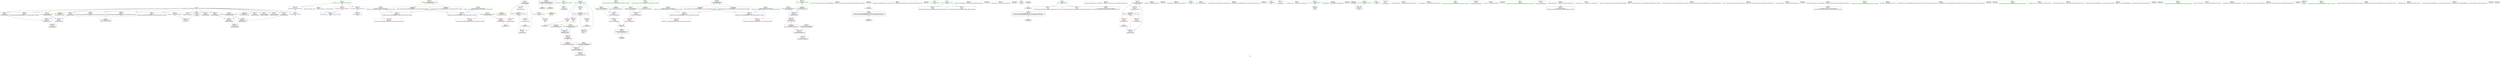 digraph "SVFG" {
	label="SVFG";

	Node0x555683251900 [shape=record,color=grey,label="{NodeID: 0\nNullPtr}"];
	Node0x555683251900 -> Node0x55568325d920[style=solid];
	Node0x555683251900 -> Node0x55568325da20[style=solid];
	Node0x555683251900 -> Node0x55568325daf0[style=solid];
	Node0x555683251900 -> Node0x55568325dbc0[style=solid];
	Node0x555683251900 -> Node0x55568325dc90[style=solid];
	Node0x555683251900 -> Node0x55568325dd60[style=solid];
	Node0x555683251900 -> Node0x55568325de30[style=solid];
	Node0x555683251900 -> Node0x55568325df00[style=solid];
	Node0x555683251900 -> Node0x55568325dfd0[style=solid];
	Node0x555683251900 -> Node0x55568325e0a0[style=solid];
	Node0x555683251900 -> Node0x55568325e170[style=solid];
	Node0x555683251900 -> Node0x55568325e240[style=solid];
	Node0x555683251900 -> Node0x55568325e310[style=solid];
	Node0x555683251900 -> Node0x55568325e3e0[style=solid];
	Node0x555683251900 -> Node0x555683261a00[style=solid];
	Node0x5556832825c0 [shape=record,color=black,label="{NodeID: 346\n297 = PHI(175, )\n1st arg _ZStgtIcSt11char_traitsIcESaIcEEbRKNSt7__cxx1112basic_stringIT_T0_T1_EESA_ }"];
	Node0x5556832825c0 -> Node0x555683262b40[style=solid];
	Node0x555683269a90 [shape=record,color=grey,label="{NodeID: 263\n199 = cmp(197, 198, )\n}"];
	Node0x55568325b180 [shape=record,color=black,label="{NodeID: 97\n161\<--163\n_ZNSt14numeric_limitsIlE3maxEv_ret\<--\n_ZNSt14numeric_limitsIlE3maxEv\n|{<s0>9|<s1>13}}"];
	Node0x55568325b180:s0 -> Node0x55568327e400[style=solid,color=blue];
	Node0x55568325b180:s1 -> Node0x555683280b80[style=solid,color=blue];
	Node0x555683259150 [shape=record,color=green,label="{NodeID: 14\n4\<--6\n_ZStL8__ioinit\<--_ZStL8__ioinit_field_insensitive\nGlob }"];
	Node0x555683259150 -> Node0x55568325b3f0[style=solid];
	Node0x55568325bd70 [shape=record,color=red,label="{NodeID: 111\n140\<--119\n\<--caseid\nmain\n}"];
	Node0x55568325bd70 -> Node0x555683269910[style=solid];
	Node0x555683259f50 [shape=record,color=green,label="{NodeID: 28\n89\<--90\n__a.addr\<--__a.addr_field_insensitive\n_ZStorSt13_Ios_OpenmodeS_\n}"];
	Node0x555683259f50 -> Node0x55568325bb00[style=solid];
	Node0x555683259f50 -> Node0x555683261b00[style=solid];
	Node0x5556832614c0 [shape=record,color=red,label="{NodeID: 125\n304\<--298\n\<--__lhs.addr\n_ZStgtIcSt11char_traitsIcESaIcEEbRKNSt7__cxx1112basic_stringIT_T0_T1_EESA_\n}"];
	Node0x55568325abd0 [shape=record,color=green,label="{NodeID: 42\n167\<--168\nthis.addr\<--this.addr_field_insensitive\n_ZN8Solution5solveEi\n}"];
	Node0x55568325abd0 -> Node0x55568325bfe0[style=solid];
	Node0x55568325abd0 -> Node0x5556832620b0[style=solid];
	Node0x5556832620b0 [shape=record,color=blue,label="{NodeID: 139\n167\<--165\nthis.addr\<--this\n_ZN8Solution5solveEi\n}"];
	Node0x5556832620b0 -> Node0x55568325bfe0[style=dashed];
	Node0x55568325c840 [shape=record,color=green,label="{NodeID: 56\n227\<--228\n_ZNSt7__cxx1112basic_stringIcSt11char_traitsIcESaIcEEaSERKS4_\<--_ZNSt7__cxx1112basic_stringIcSt11char_traitsIcESaIcEEaSERKS4__field_insensitive\n}"];
	Node0x555683280680 [shape=record,color=black,label="{NodeID: 319\n284 = PHI()\n}"];
	Node0x555683280680 -> Node0x555683269c10[style=solid];
	Node0x555683262c10 [shape=record,color=blue,label="{NodeID: 153\n321\<--319\nthis.addr\<--this\n_ZN8Solution11printHeaderEi\n}"];
	Node0x555683262c10 -> Node0x555683261660[style=dashed];
	Node0x55568325d520 [shape=record,color=green,label="{NodeID: 70\n330\<--331\n_ZStlsISt11char_traitsIcEERSt13basic_ostreamIcT_ES5_PKc\<--_ZStlsISt11char_traitsIcEERSt13basic_ostreamIcT_ES5_PKc_field_insensitive\n}"];
	Node0x555683281570 [shape=record,color=black,label="{NodeID: 333\n335 = PHI()\n}"];
	Node0x55568325e170 [shape=record,color=black,label="{NodeID: 84\n289\<--3\n\<--dummyVal\n_ZStltIcSt11char_traitsIcESaIcEEbRKNSt7__cxx1112basic_stringIT_T0_T1_EESA_\n}"];
	Node0x555683257e60 [shape=record,color=green,label="{NodeID: 1\n7\<--1\n__dso_handle\<--dummyObj\nGlob }"];
	Node0x555683269c10 [shape=record,color=grey,label="{NodeID: 264\n287 = cmp(284, 124, )\n}"];
	Node0x555683269c10 -> Node0x55568325b250[style=solid];
	Node0x55568325b250 [shape=record,color=black,label="{NodeID: 98\n273\<--287\n_ZStltIcSt11char_traitsIcESaIcEEbRKNSt7__cxx1112basic_stringIT_T0_T1_EESA__ret\<--cmp\n_ZStltIcSt11char_traitsIcESaIcEEbRKNSt7__cxx1112basic_stringIT_T0_T1_EESA_\n|{<s0>18}}"];
	Node0x55568325b250:s0 -> Node0x555683280e50[style=solid,color=blue];
	Node0x555683259250 [shape=record,color=green,label="{NodeID: 15\n8\<--11\ninputs\<--inputs_field_insensitive\nGlob }"];
	Node0x555683259250 -> Node0x55568325e4b0[style=solid];
	Node0x555683259250 -> Node0x55568325e5b0[style=solid];
	Node0x555683274150 [shape=record,color=yellow,style=double,label="{NodeID: 278\n12V_1 = ENCHI(MR_12V_0)\npts\{118 \}\nFun[main]}"];
	Node0x555683274150 -> Node0x55568325bca0[style=dashed];
	Node0x55568325be40 [shape=record,color=red,label="{NodeID: 112\n144\<--119\n\<--caseid\nmain\n|{<s0>11}}"];
	Node0x55568325be40:s0 -> Node0x555683281ea0[style=solid,color=red];
	Node0x55568325a020 [shape=record,color=green,label="{NodeID: 29\n91\<--92\n__b.addr\<--__b.addr_field_insensitive\n_ZStorSt13_Ios_OpenmodeS_\n}"];
	Node0x55568325a020 -> Node0x55568325bbd0[style=solid];
	Node0x55568325a020 -> Node0x555683261bd0[style=solid];
	Node0x555683261590 [shape=record,color=red,label="{NodeID: 126\n305\<--300\n\<--__rhs.addr\n_ZStgtIcSt11char_traitsIcESaIcEEbRKNSt7__cxx1112basic_stringIT_T0_T1_EESA_\n}"];
	Node0x55568325aca0 [shape=record,color=green,label="{NodeID: 43\n169\<--170\ncaseid.addr\<--caseid.addr_field_insensitive\n_ZN8Solution5solveEi\n}"];
	Node0x55568325aca0 -> Node0x555683260ca0[style=solid];
	Node0x55568325aca0 -> Node0x555683262180[style=solid];
	Node0x555683262180 [shape=record,color=blue,label="{NodeID: 140\n169\<--166\ncaseid.addr\<--caseid\n_ZN8Solution5solveEi\n}"];
	Node0x555683262180 -> Node0x555683260ca0[style=dashed];
	Node0x55568325c940 [shape=record,color=green,label="{NodeID: 57\n238\<--239\n_ZN8Solution11printHeaderEi\<--_ZN8Solution11printHeaderEi_field_insensitive\n}"];
	Node0x5556832807b0 [shape=record,color=black,label="{NodeID: 320\n127 = PHI()\n}"];
	Node0x555683262ce0 [shape=record,color=blue,label="{NodeID: 154\n323\<--320\ncaseid.addr\<--caseid\n_ZN8Solution11printHeaderEi\n}"];
	Node0x555683262ce0 -> Node0x555683261730[style=dashed];
	Node0x55568325d620 [shape=record,color=green,label="{NodeID: 71\n351\<--352\n__cxa_begin_catch\<--__cxa_begin_catch_field_insensitive\n}"];
	Node0x555683281640 [shape=record,color=black,label="{NodeID: 334\n350 = PHI()\n}"];
	Node0x55568325e240 [shape=record,color=black,label="{NodeID: 85\n290\<--3\n\<--dummyVal\n_ZStltIcSt11char_traitsIcESaIcEEbRKNSt7__cxx1112basic_stringIT_T0_T1_EESA_\n|{<s0>29}}"];
	Node0x55568325e240:s0 -> Node0x555683281b50[style=solid,color=red];
	Node0x555683258160 [shape=record,color=green,label="{NodeID: 2\n12\<--1\n.str\<--dummyObj\nGlob }"];
	Node0x55568325b320 [shape=record,color=black,label="{NodeID: 99\n295\<--307\n_ZStgtIcSt11char_traitsIcESaIcEEbRKNSt7__cxx1112basic_stringIT_T0_T1_EESA__ret\<--cmp\n_ZStgtIcSt11char_traitsIcESaIcEEbRKNSt7__cxx1112basic_stringIT_T0_T1_EESA_\n|{<s0>20}}"];
	Node0x55568325b320:s0 -> Node0x555683280f60[style=solid,color=blue];
	Node0x555683259350 [shape=record,color=green,label="{NodeID: 16\n14\<--17\nlogs\<--logs_field_insensitive\nGlob }"];
	Node0x555683259350 -> Node0x55568325e6b0[style=solid];
	Node0x555683259350 -> Node0x55568325e7b0[style=solid];
	Node0x55568325bf10 [shape=record,color=red,label="{NodeID: 113\n149\<--119\n\<--caseid\nmain\n}"];
	Node0x55568325bf10 -> Node0x555683269310[style=solid];
	Node0x55568325a0f0 [shape=record,color=green,label="{NodeID: 30\n84\<--103\n_ZNSt14basic_ofstreamIcSt11char_traitsIcEED1Ev\<--_ZNSt14basic_ofstreamIcSt11char_traitsIcEED1Ev_field_insensitive\n}"];
	Node0x55568325a0f0 -> Node0x55568325eab0[style=solid];
	Node0x555683261660 [shape=record,color=red,label="{NodeID: 127\n327\<--321\nthis1\<--this.addr\n_ZN8Solution11printHeaderEi\n}"];
	Node0x55568325ad70 [shape=record,color=green,label="{NodeID: 44\n171\<--172\nnumNames\<--numNames_field_insensitive\n_ZN8Solution5solveEi\n}"];
	Node0x55568325ad70 -> Node0x555683260d70[style=solid];
	Node0x555683262250 [shape=record,color=blue,label="{NodeID: 141\n173\<--124\ncount\<--\n_ZN8Solution5solveEi\n}"];
	Node0x555683262250 -> Node0x5556832729e0[style=dashed];
	Node0x55568325ca40 [shape=record,color=green,label="{NodeID: 58\n242\<--243\n_ZNSolsEi\<--_ZNSolsEi_field_insensitive\n}"];
	Node0x555683280880 [shape=record,color=black,label="{NodeID: 321\n133 = PHI()\n}"];
	Node0x55568325d720 [shape=record,color=green,label="{NodeID: 72\n354\<--355\n_ZSt9terminatev\<--_ZSt9terminatev_field_insensitive\n}"];
	Node0x555683281710 [shape=record,color=black,label="{NodeID: 335\n87 = PHI(74, )\n0th arg _ZStorSt13_Ios_OpenmodeS_ }"];
	Node0x555683281710 -> Node0x555683261b00[style=solid];
	Node0x55568325e310 [shape=record,color=black,label="{NodeID: 86\n309\<--3\n\<--dummyVal\n_ZStgtIcSt11char_traitsIcESaIcEEbRKNSt7__cxx1112basic_stringIT_T0_T1_EESA_\n}"];
	Node0x5556832581f0 [shape=record,color=green,label="{NodeID: 3\n18\<--1\n.str.3\<--dummyObj\nGlob }"];
	Node0x55568325b3f0 [shape=record,color=purple,label="{NodeID: 100\n35\<--4\n\<--_ZStL8__ioinit\n__cxx_global_var_init\n}"];
	Node0x555683259450 [shape=record,color=green,label="{NodeID: 17\n24\<--28\nllvm.global_ctors\<--llvm.global_ctors_field_insensitive\nGlob }"];
	Node0x555683259450 -> Node0x55568325b800[style=solid];
	Node0x555683259450 -> Node0x55568325b900[style=solid];
	Node0x555683259450 -> Node0x55568325ba00[style=solid];
	Node0x55568325bfe0 [shape=record,color=red,label="{NodeID: 114\n187\<--167\nthis1\<--this.addr\n_ZN8Solution5solveEi\n|{<s0>23}}"];
	Node0x55568325bfe0:s0 -> Node0x555683282200[style=solid,color=red];
	Node0x55568325a1f0 [shape=record,color=green,label="{NodeID: 31\n106\<--107\nmain\<--main_field_insensitive\n}"];
	Node0x555683261730 [shape=record,color=red,label="{NodeID: 128\n332\<--323\n\<--caseid.addr\n_ZN8Solution11printHeaderEi\n}"];
	Node0x55568325ae40 [shape=record,color=green,label="{NodeID: 45\n173\<--174\ncount\<--count_field_insensitive\n_ZN8Solution5solveEi\n}"];
	Node0x55568325ae40 -> Node0x555683260e40[style=solid];
	Node0x55568325ae40 -> Node0x555683260f10[style=solid];
	Node0x55568325ae40 -> Node0x555683262250[style=solid];
	Node0x55568325ae40 -> Node0x5556832623f0[style=solid];
	Node0x555683262320 [shape=record,color=blue,label="{NodeID: 142\n177\<--124\ni\<--\n_ZN8Solution5solveEi\n}"];
	Node0x555683262320 -> Node0x555683272ee0[style=dashed];
	Node0x55568325cb40 [shape=record,color=green,label="{NodeID: 59\n245\<--246\n_ZSt4endlIcSt11char_traitsIcEERSt13basic_ostreamIT_T0_ES6_\<--_ZSt4endlIcSt11char_traitsIcEERSt13basic_ostreamIT_T0_ES6__field_insensitive\n}"];
	Node0x555683280950 [shape=record,color=black,label="{NodeID: 322\n329 = PHI()\n}"];
	Node0x55568325d820 [shape=record,color=green,label="{NodeID: 73\n26\<--363\n_GLOBAL__sub_I_Jiyuan_2_0.cpp\<--_GLOBAL__sub_I_Jiyuan_2_0.cpp_field_insensitive\n}"];
	Node0x55568325d820 -> Node0x555683261900[style=solid];
	Node0x555683281940 [shape=record,color=black,label="{NodeID: 336\n88 = PHI(75, )\n1st arg _ZStorSt13_Ios_OpenmodeS_ }"];
	Node0x555683281940 -> Node0x555683261bd0[style=solid];
	Node0x55568325e3e0 [shape=record,color=black,label="{NodeID: 87\n310\<--3\n\<--dummyVal\n_ZStgtIcSt11char_traitsIcESaIcEEbRKNSt7__cxx1112basic_stringIT_T0_T1_EESA_\n|{<s0>31}}"];
	Node0x55568325e3e0:s0 -> Node0x555683281b50[style=solid,color=red];
	Node0x555683258280 [shape=record,color=green,label="{NodeID: 4\n20\<--1\n.str.4\<--dummyObj\nGlob }"];
	Node0x55568325b4c0 [shape=record,color=purple,label="{NodeID: 101\n54\<--12\n\<--.str\n__cxx_global_var_init.1\n}"];
	Node0x555683259550 [shape=record,color=green,label="{NodeID: 18\n29\<--30\n__cxx_global_var_init\<--__cxx_global_var_init_field_insensitive\n}"];
	Node0x555683260ca0 [shape=record,color=red,label="{NodeID: 115\n236\<--169\n\<--caseid.addr\n_ZN8Solution5solveEi\n|{<s0>23}}"];
	Node0x555683260ca0:s0 -> Node0x555683282340[style=solid,color=red];
	Node0x55568325a2f0 [shape=record,color=green,label="{NodeID: 32\n111\<--112\nretval\<--retval_field_insensitive\nmain\n}"];
	Node0x55568325a2f0 -> Node0x555683261ca0[style=solid];
	Node0x555683261800 [shape=record,color=blue,label="{NodeID: 129\n369\<--25\nllvm.global_ctors_0\<--\nGlob }"];
	Node0x55568325af10 [shape=record,color=green,label="{NodeID: 46\n175\<--176\nlargestName\<--largestName_field_insensitive\n_ZN8Solution5solveEi\n|{<s0>18|<s1>20}}"];
	Node0x55568325af10:s0 -> Node0x5556832820c0[style=solid,color=red];
	Node0x55568325af10:s1 -> Node0x5556832825c0[style=solid,color=red];
	Node0x5556832623f0 [shape=record,color=blue,label="{NodeID: 143\n173\<--210\ncount\<--inc\n_ZN8Solution5solveEi\n}"];
	Node0x5556832623f0 -> Node0x5556832729e0[style=dashed];
	Node0x55568325cc40 [shape=record,color=green,label="{NodeID: 60\n247\<--248\n_ZNSolsEPFRSoS_E\<--_ZNSolsEPFRSoS_E_field_insensitive\n}"];
	Node0x555683280ab0 [shape=record,color=black,label="{NodeID: 323\n188 = PHI()\n}"];
	Node0x55568325d920 [shape=record,color=black,label="{NodeID: 74\n2\<--3\ndummyVal\<--dummyVal\n}"];
	Node0x555683281a80 [shape=record,color=black,label="{NodeID: 337\n109 = PHI()\n0th arg main }"];
	Node0x555683281a80 -> Node0x555683261d70[style=solid];
	Node0x55568325e4b0 [shape=record,color=black,label="{NodeID: 88\n9\<--8\n\<--inputs\nCan only get source location for instruction, argument, global var or function.}"];
	Node0x555683258310 [shape=record,color=green,label="{NodeID: 5\n22\<--1\n.str.5\<--dummyObj\nGlob }"];
	Node0x55568325b590 [shape=record,color=purple,label="{NodeID: 102\n78\<--18\n\<--.str.3\n__cxx_global_var_init.2\n}"];
	Node0x555683259650 [shape=record,color=green,label="{NodeID: 19\n33\<--34\n_ZNSt8ios_base4InitC1Ev\<--_ZNSt8ios_base4InitC1Ev_field_insensitive\n}"];
	Node0x555683274500 [shape=record,color=yellow,style=double,label="{NodeID: 282\n20V_1 = ENCHI(MR_20V_0)\npts\{172 \}\nFun[_ZN8Solution5solveEi]}"];
	Node0x555683274500 -> Node0x555683260d70[style=dashed];
	Node0x555683260d70 [shape=record,color=red,label="{NodeID: 116\n198\<--171\n\<--numNames\n_ZN8Solution5solveEi\n}"];
	Node0x555683260d70 -> Node0x555683269a90[style=solid];
	Node0x55568325a3c0 [shape=record,color=green,label="{NodeID: 33\n113\<--114\nargc.addr\<--argc.addr_field_insensitive\nmain\n}"];
	Node0x55568325a3c0 -> Node0x555683261d70[style=solid];
	Node0x555683261900 [shape=record,color=blue,label="{NodeID: 130\n370\<--26\nllvm.global_ctors_1\<--_GLOBAL__sub_I_Jiyuan_2_0.cpp\nGlob }"];
	Node0x55568325afe0 [shape=record,color=green,label="{NodeID: 47\n177\<--178\ni\<--i_field_insensitive\n_ZN8Solution5solveEi\n}"];
	Node0x55568325afe0 -> Node0x555683260fe0[style=solid];
	Node0x55568325afe0 -> Node0x5556832610b0[style=solid];
	Node0x55568325afe0 -> Node0x555683262320[style=solid];
	Node0x55568325afe0 -> Node0x555683262660[style=solid];
	Node0x5556832624c0 [shape=record,color=blue,label="{NodeID: 144\n181\<--214\nexn.slot\<--\n_ZN8Solution5solveEi\n}"];
	Node0x5556832624c0 -> Node0x555683261180[style=dashed];
	Node0x55568325cd40 [shape=record,color=green,label="{NodeID: 61\n269\<--270\n__gxx_personality_v0\<--__gxx_personality_v0_field_insensitive\n}"];
	Node0x555683280b80 [shape=record,color=black,label="{NodeID: 324\n189 = PHI(161, )\n}"];
	Node0x55568325da20 [shape=record,color=black,label="{NodeID: 75\n110\<--3\nargv\<--dummyVal\nmain\n1st arg main }"];
	Node0x55568325da20 -> Node0x555683261e40[style=solid];
	Node0x555683281b50 [shape=record,color=black,label="{NodeID: 338\n349 = PHI(290, 310, )\n0th arg __clang_call_terminate }"];
	Node0x55568325e5b0 [shape=record,color=black,label="{NodeID: 89\n10\<--8\n\<--inputs\nCan only get source location for instruction, argument, global var or function.}"];
	Node0x555683258b50 [shape=record,color=green,label="{NodeID: 6\n25\<--1\n\<--dummyObj\nCan only get source location for instruction, argument, global var or function.}"];
	Node0x555683271fe0 [shape=record,color=black,label="{NodeID: 269\nMR_14V_3 = PHI(MR_14V_4, MR_14V_2, )\npts\{120 \}\n}"];
	Node0x555683271fe0 -> Node0x55568325bd70[style=dashed];
	Node0x555683271fe0 -> Node0x55568325be40[style=dashed];
	Node0x555683271fe0 -> Node0x55568325bf10[style=dashed];
	Node0x555683271fe0 -> Node0x555683261fe0[style=dashed];
	Node0x55568325b660 [shape=record,color=purple,label="{NodeID: 103\n328\<--20\n\<--.str.4\n_ZN8Solution11printHeaderEi\n}"];
	Node0x555683259750 [shape=record,color=green,label="{NodeID: 20\n39\<--40\n__cxa_atexit\<--__cxa_atexit_field_insensitive\n}"];
	Node0x555683260e40 [shape=record,color=red,label="{NodeID: 117\n209\<--173\n\<--count\n_ZN8Solution5solveEi\n}"];
	Node0x555683260e40 -> Node0x555683269490[style=solid];
	Node0x55568325a490 [shape=record,color=green,label="{NodeID: 34\n115\<--116\nargv.addr\<--argv.addr_field_insensitive\nmain\n}"];
	Node0x55568325a490 -> Node0x555683261e40[style=solid];
	Node0x555683261a00 [shape=record,color=blue, style = dotted,label="{NodeID: 131\n371\<--3\nllvm.global_ctors_2\<--dummyVal\nGlob }"];
	Node0x55568325c0d0 [shape=record,color=green,label="{NodeID: 48\n179\<--180\nname\<--name_field_insensitive\n_ZN8Solution5solveEi\n|{<s0>18|<s1>20}}"];
	Node0x55568325c0d0:s0 -> Node0x555683281fb0[style=solid,color=red];
	Node0x55568325c0d0:s1 -> Node0x555683282480[style=solid,color=red];
	Node0x555683262590 [shape=record,color=blue,label="{NodeID: 145\n183\<--216\nehselector.slot\<--\n_ZN8Solution5solveEi\n}"];
	Node0x555683262590 -> Node0x555683261250[style=dashed];
	Node0x55568325ce40 [shape=record,color=green,label="{NodeID: 62\n276\<--277\n__lhs.addr\<--__lhs.addr_field_insensitive\n_ZStltIcSt11char_traitsIcESaIcEEbRKNSt7__cxx1112basic_stringIT_T0_T1_EESA_\n}"];
	Node0x55568325ce40 -> Node0x555683261320[style=solid];
	Node0x55568325ce40 -> Node0x5556832628d0[style=solid];
	Node0x555683280d80 [shape=record,color=black,label="{NodeID: 325\n190 = PHI()\n}"];
	Node0x55568325daf0 [shape=record,color=black,label="{NodeID: 76\n213\<--3\n\<--dummyVal\n_ZN8Solution5solveEi\n}"];
	Node0x555683281d90 [shape=record,color=black,label="{NodeID: 339\n165 = PHI(121, )\n0th arg _ZN8Solution5solveEi }"];
	Node0x555683281d90 -> Node0x5556832620b0[style=solid];
	Node0x55568325e6b0 [shape=record,color=black,label="{NodeID: 90\n15\<--14\n\<--logs\nCan only get source location for instruction, argument, global var or function.}"];
	Node0x555683258be0 [shape=record,color=green,label="{NodeID: 7\n56\<--1\n\<--dummyObj\nCan only get source location for instruction, argument, global var or function.}"];
	Node0x55568325b730 [shape=record,color=purple,label="{NodeID: 104\n334\<--22\n\<--.str.5\n_ZN8Solution11printHeaderEi\n}"];
	Node0x555683259850 [shape=record,color=green,label="{NodeID: 21\n38\<--44\n_ZNSt8ios_base4InitD1Ev\<--_ZNSt8ios_base4InitD1Ev_field_insensitive\n}"];
	Node0x555683259850 -> Node0x55568325e8b0[style=solid];
	Node0x555683260f10 [shape=record,color=red,label="{NodeID: 118\n240\<--173\n\<--count\n_ZN8Solution5solveEi\n}"];
	Node0x55568325a560 [shape=record,color=green,label="{NodeID: 35\n117\<--118\ntotalQ\<--totalQ_field_insensitive\nmain\n}"];
	Node0x55568325a560 -> Node0x55568325bca0[style=solid];
	Node0x555683261b00 [shape=record,color=blue,label="{NodeID: 132\n89\<--87\n__a.addr\<--__a\n_ZStorSt13_Ios_OpenmodeS_\n}"];
	Node0x555683261b00 -> Node0x55568325bb00[style=dashed];
	Node0x55568325c1a0 [shape=record,color=green,label="{NodeID: 49\n181\<--182\nexn.slot\<--exn.slot_field_insensitive\n_ZN8Solution5solveEi\n}"];
	Node0x55568325c1a0 -> Node0x555683261180[style=solid];
	Node0x55568325c1a0 -> Node0x5556832624c0[style=solid];
	Node0x55568325c1a0 -> Node0x555683262730[style=solid];
	Node0x555683262660 [shape=record,color=blue,label="{NodeID: 146\n177\<--233\ni\<--inc11\n_ZN8Solution5solveEi\n}"];
	Node0x555683262660 -> Node0x555683272ee0[style=dashed];
	Node0x55568325cf10 [shape=record,color=green,label="{NodeID: 63\n278\<--279\n__rhs.addr\<--__rhs.addr_field_insensitive\n_ZStltIcSt11char_traitsIcESaIcEEbRKNSt7__cxx1112basic_stringIT_T0_T1_EESA_\n}"];
	Node0x55568325cf10 -> Node0x5556832613f0[style=solid];
	Node0x55568325cf10 -> Node0x5556832629a0[style=solid];
	Node0x555683280e50 [shape=record,color=black,label="{NodeID: 326\n205 = PHI(273, )\n}"];
	Node0x55568325dbc0 [shape=record,color=black,label="{NodeID: 77\n214\<--3\n\<--dummyVal\n_ZN8Solution5solveEi\n}"];
	Node0x55568325dbc0 -> Node0x5556832624c0[style=solid];
	Node0x555683281ea0 [shape=record,color=black,label="{NodeID: 340\n166 = PHI(144, )\n1st arg _ZN8Solution5solveEi }"];
	Node0x555683281ea0 -> Node0x555683262180[style=solid];
	Node0x555683269190 [shape=record,color=grey,label="{NodeID: 257\n233 = Binary(232, 138, )\n}"];
	Node0x555683269190 -> Node0x555683262660[style=solid];
	Node0x55568325e7b0 [shape=record,color=black,label="{NodeID: 91\n16\<--14\n\<--logs\nCan only get source location for instruction, argument, global var or function.}"];
	Node0x555683258c70 [shape=record,color=green,label="{NodeID: 8\n74\<--1\n\<--dummyObj\nCan only get source location for instruction, argument, global var or function.|{<s0>5}}"];
	Node0x555683258c70:s0 -> Node0x555683281710[style=solid,color=red];
	Node0x5556832729e0 [shape=record,color=black,label="{NodeID: 271\nMR_22V_3 = PHI(MR_22V_5, MR_22V_2, )\npts\{174 \}\n}"];
	Node0x5556832729e0 -> Node0x555683260e40[style=dashed];
	Node0x5556832729e0 -> Node0x555683260f10[style=dashed];
	Node0x5556832729e0 -> Node0x5556832623f0[style=dashed];
	Node0x5556832729e0 -> Node0x5556832729e0[style=dashed];
	Node0x55568325b800 [shape=record,color=purple,label="{NodeID: 105\n369\<--24\nllvm.global_ctors_0\<--llvm.global_ctors\nGlob }"];
	Node0x55568325b800 -> Node0x555683261800[style=solid];
	Node0x555683259950 [shape=record,color=green,label="{NodeID: 22\n51\<--52\n__cxx_global_var_init.1\<--__cxx_global_var_init.1_field_insensitive\n}"];
	Node0x5556832747a0 [shape=record,color=yellow,style=double,label="{NodeID: 285\n26V_1 = ENCHI(MR_26V_0)\npts\{182 \}\nFun[_ZN8Solution5solveEi]}"];
	Node0x5556832747a0 -> Node0x5556832624c0[style=dashed];
	Node0x5556832747a0 -> Node0x555683262730[style=dashed];
	Node0x555683260fe0 [shape=record,color=red,label="{NodeID: 119\n197\<--177\n\<--i\n_ZN8Solution5solveEi\n}"];
	Node0x555683260fe0 -> Node0x555683269a90[style=solid];
	Node0x55568325a630 [shape=record,color=green,label="{NodeID: 36\n119\<--120\ncaseid\<--caseid_field_insensitive\nmain\n}"];
	Node0x55568325a630 -> Node0x55568325bd70[style=solid];
	Node0x55568325a630 -> Node0x55568325be40[style=solid];
	Node0x55568325a630 -> Node0x55568325bf10[style=solid];
	Node0x55568325a630 -> Node0x555683261f10[style=solid];
	Node0x55568325a630 -> Node0x555683261fe0[style=solid];
	Node0x555683261bd0 [shape=record,color=blue,label="{NodeID: 133\n91\<--88\n__b.addr\<--__b\n_ZStorSt13_Ios_OpenmodeS_\n}"];
	Node0x555683261bd0 -> Node0x55568325bbd0[style=dashed];
	Node0x55568325c270 [shape=record,color=green,label="{NodeID: 50\n183\<--184\nehselector.slot\<--ehselector.slot_field_insensitive\n_ZN8Solution5solveEi\n}"];
	Node0x55568325c270 -> Node0x555683261250[style=solid];
	Node0x55568325c270 -> Node0x555683262590[style=solid];
	Node0x55568325c270 -> Node0x555683262800[style=solid];
	Node0x55568327e400 [shape=record,color=black,label="{NodeID: 313\n130 = PHI(161, )\n}"];
	Node0x555683262730 [shape=record,color=blue,label="{NodeID: 147\n181\<--252\nexn.slot\<--\n_ZN8Solution5solveEi\n}"];
	Node0x555683262730 -> Node0x555683261180[style=dashed];
	Node0x55568325cfe0 [shape=record,color=green,label="{NodeID: 64\n285\<--286\n_ZNKSt7__cxx1112basic_stringIcSt11char_traitsIcESaIcEE7compareERKS4_\<--_ZNKSt7__cxx1112basic_stringIcSt11char_traitsIcESaIcEE7compareERKS4__field_insensitive\n}"];
	Node0x555683280f60 [shape=record,color=black,label="{NodeID: 327\n222 = PHI(295, )\n}"];
	Node0x55568325dc90 [shape=record,color=black,label="{NodeID: 78\n216\<--3\n\<--dummyVal\n_ZN8Solution5solveEi\n}"];
	Node0x55568325dc90 -> Node0x555683262590[style=solid];
	Node0x555683281fb0 [shape=record,color=black,label="{NodeID: 341\n274 = PHI(179, )\n0th arg _ZStltIcSt11char_traitsIcESaIcEEbRKNSt7__cxx1112basic_stringIT_T0_T1_EESA_ }"];
	Node0x555683281fb0 -> Node0x5556832628d0[style=solid];
	Node0x555683269310 [shape=record,color=grey,label="{NodeID: 258\n150 = Binary(149, 138, )\n}"];
	Node0x555683269310 -> Node0x555683261fe0[style=solid];
	Node0x55568325e8b0 [shape=record,color=black,label="{NodeID: 92\n37\<--38\n\<--_ZNSt8ios_base4InitD1Ev\nCan only get source location for instruction, argument, global var or function.}"];
	Node0x555683258d00 [shape=record,color=green,label="{NodeID: 9\n75\<--1\n\<--dummyObj\nCan only get source location for instruction, argument, global var or function.|{<s0>5}}"];
	Node0x555683258d00:s0 -> Node0x555683281940[style=solid,color=red];
	Node0x555683272ee0 [shape=record,color=black,label="{NodeID: 272\nMR_24V_3 = PHI(MR_24V_4, MR_24V_2, )\npts\{178 \}\n}"];
	Node0x555683272ee0 -> Node0x555683260fe0[style=dashed];
	Node0x555683272ee0 -> Node0x5556832610b0[style=dashed];
	Node0x555683272ee0 -> Node0x555683262660[style=dashed];
	Node0x55568325b900 [shape=record,color=purple,label="{NodeID: 106\n370\<--24\nllvm.global_ctors_1\<--llvm.global_ctors\nGlob }"];
	Node0x55568325b900 -> Node0x555683261900[style=solid];
	Node0x555683259a50 [shape=record,color=green,label="{NodeID: 23\n57\<--58\n_ZNSt14basic_ifstreamIcSt11char_traitsIcEEC1EPKcSt13_Ios_Openmode\<--_ZNSt14basic_ifstreamIcSt11char_traitsIcEEC1EPKcSt13_Ios_Openmode_field_insensitive\n}"];
	Node0x555683274880 [shape=record,color=yellow,style=double,label="{NodeID: 286\n28V_1 = ENCHI(MR_28V_0)\npts\{184 \}\nFun[_ZN8Solution5solveEi]}"];
	Node0x555683274880 -> Node0x555683262590[style=dashed];
	Node0x555683274880 -> Node0x555683262800[style=dashed];
	Node0x5556832610b0 [shape=record,color=red,label="{NodeID: 120\n232\<--177\n\<--i\n_ZN8Solution5solveEi\n}"];
	Node0x5556832610b0 -> Node0x555683269190[style=solid];
	Node0x55568325a700 [shape=record,color=green,label="{NodeID: 37\n121\<--122\nref.tmp\<--ref.tmp_field_insensitive\nmain\n|{<s0>11}}"];
	Node0x55568325a700:s0 -> Node0x555683281d90[style=solid,color=red];
	Node0x555683261ca0 [shape=record,color=blue,label="{NodeID: 134\n111\<--124\nretval\<--\nmain\n}"];
	Node0x55568325c340 [shape=record,color=green,label="{NodeID: 51\n193\<--194\n_ZNSt7__cxx1112basic_stringIcSt11char_traitsIcESaIcEEC1Ev\<--_ZNSt7__cxx1112basic_stringIcSt11char_traitsIcESaIcEEC1Ev_field_insensitive\n}"];
	Node0x55568327e980 [shape=record,color=black,label="{NodeID: 314\n73 = PHI(86, )\n}"];
	Node0x555683262800 [shape=record,color=blue,label="{NodeID: 148\n183\<--254\nehselector.slot\<--\n_ZN8Solution5solveEi\n}"];
	Node0x555683262800 -> Node0x555683261250[style=dashed];
	Node0x55568325d0e0 [shape=record,color=green,label="{NodeID: 65\n292\<--293\n__clang_call_terminate\<--__clang_call_terminate_field_insensitive\n}"];
	Node0x555683281070 [shape=record,color=black,label="{NodeID: 328\n226 = PHI()\n}"];
	Node0x55568325dd60 [shape=record,color=black,label="{NodeID: 79\n251\<--3\n\<--dummyVal\n_ZN8Solution5solveEi\n}"];
	Node0x5556832820c0 [shape=record,color=black,label="{NodeID: 342\n275 = PHI(175, )\n1st arg _ZStltIcSt11char_traitsIcESaIcEEbRKNSt7__cxx1112basic_stringIT_T0_T1_EESA_ }"];
	Node0x5556832820c0 -> Node0x5556832629a0[style=solid];
	Node0x555683269490 [shape=record,color=grey,label="{NodeID: 259\n210 = Binary(209, 138, )\n}"];
	Node0x555683269490 -> Node0x5556832623f0[style=solid];
	Node0x55568325e9b0 [shape=record,color=black,label="{NodeID: 93\n60\<--61\n\<--_ZNSt14basic_ifstreamIcSt11char_traitsIcEED1Ev\nCan only get source location for instruction, argument, global var or function.}"];
	Node0x555683258d90 [shape=record,color=green,label="{NodeID: 10\n124\<--1\n\<--dummyObj\nCan only get source location for instruction, argument, global var or function.}"];
	Node0x55568325ba00 [shape=record,color=purple,label="{NodeID: 107\n371\<--24\nllvm.global_ctors_2\<--llvm.global_ctors\nGlob }"];
	Node0x55568325ba00 -> Node0x555683261a00[style=solid];
	Node0x555683259b50 [shape=record,color=green,label="{NodeID: 24\n61\<--67\n_ZNSt14basic_ifstreamIcSt11char_traitsIcEED1Ev\<--_ZNSt14basic_ifstreamIcSt11char_traitsIcEED1Ev_field_insensitive\n}"];
	Node0x555683259b50 -> Node0x55568325e9b0[style=solid];
	Node0x555683261180 [shape=record,color=red,label="{NodeID: 121\n259\<--181\nexn\<--exn.slot\n_ZN8Solution5solveEi\n}"];
	Node0x55568325a7d0 [shape=record,color=green,label="{NodeID: 38\n128\<--129\n_ZNSirsERi\<--_ZNSirsERi_field_insensitive\n}"];
	Node0x555683261d70 [shape=record,color=blue,label="{NodeID: 135\n113\<--109\nargc.addr\<--argc\nmain\n}"];
	Node0x55568325c440 [shape=record,color=green,label="{NodeID: 52\n203\<--204\n_ZSt7getlineIcSt11char_traitsIcESaIcEERSt13basic_istreamIT_T0_ES7_RNSt7__cxx1112basic_stringIS4_S5_T1_EE\<--_ZSt7getlineIcSt11char_traitsIcESaIcEERSt13basic_istreamIT_T0_ES7_RNSt7__cxx1112basic_stringIS4_S5_T1_EE_field_insensitive\n}"];
	Node0x555683280340 [shape=record,color=black,label="{NodeID: 315\n202 = PHI()\n}"];
	Node0x5556832628d0 [shape=record,color=blue,label="{NodeID: 149\n276\<--274\n__lhs.addr\<--__lhs\n_ZStltIcSt11char_traitsIcESaIcEEbRKNSt7__cxx1112basic_stringIT_T0_T1_EESA_\n}"];
	Node0x5556832628d0 -> Node0x555683261320[style=dashed];
	Node0x55568325d1e0 [shape=record,color=green,label="{NodeID: 66\n298\<--299\n__lhs.addr\<--__lhs.addr_field_insensitive\n_ZStgtIcSt11char_traitsIcESaIcEEbRKNSt7__cxx1112basic_stringIT_T0_T1_EESA_\n}"];
	Node0x55568325d1e0 -> Node0x5556832614c0[style=solid];
	Node0x55568325d1e0 -> Node0x555683262a70[style=solid];
	Node0x555683281140 [shape=record,color=black,label="{NodeID: 329\n241 = PHI()\n}"];
	Node0x55568325de30 [shape=record,color=black,label="{NodeID: 80\n252\<--3\n\<--dummyVal\n_ZN8Solution5solveEi\n}"];
	Node0x55568325de30 -> Node0x555683262730[style=solid];
	Node0x555683282200 [shape=record,color=black,label="{NodeID: 343\n319 = PHI(187, )\n0th arg _ZN8Solution11printHeaderEi }"];
	Node0x555683282200 -> Node0x555683262c10[style=solid];
	Node0x555683269610 [shape=record,color=grey,label="{NodeID: 260\n97 = Binary(95, 96, )\n}"];
	Node0x555683269610 -> Node0x55568325ebb0[style=solid];
	Node0x55568325eab0 [shape=record,color=black,label="{NodeID: 94\n83\<--84\n\<--_ZNSt14basic_ofstreamIcSt11char_traitsIcEED1Ev\nCan only get source location for instruction, argument, global var or function.}"];
	Node0x555683258e50 [shape=record,color=green,label="{NodeID: 11\n134\<--1\n\<--dummyObj\nCan only get source location for instruction, argument, global var or function.}"];
	Node0x55568325bb00 [shape=record,color=red,label="{NodeID: 108\n95\<--89\n\<--__a.addr\n_ZStorSt13_Ios_OpenmodeS_\n}"];
	Node0x55568325bb00 -> Node0x555683269610[style=solid];
	Node0x555683259c50 [shape=record,color=green,label="{NodeID: 25\n70\<--71\n__cxx_global_var_init.2\<--__cxx_global_var_init.2_field_insensitive\n}"];
	Node0x555683261250 [shape=record,color=red,label="{NodeID: 122\n260\<--183\nsel\<--ehselector.slot\n_ZN8Solution5solveEi\n}"];
	Node0x55568325a8d0 [shape=record,color=green,label="{NodeID: 39\n131\<--132\n_ZNSt14numeric_limitsIlE3maxEv\<--_ZNSt14numeric_limitsIlE3maxEv_field_insensitive\n}"];
	Node0x555683261e40 [shape=record,color=blue,label="{NodeID: 136\n115\<--110\nargv.addr\<--argv\nmain\n}"];
	Node0x55568325c540 [shape=record,color=green,label="{NodeID: 53\n206\<--207\n_ZStltIcSt11char_traitsIcESaIcEEbRKNSt7__cxx1112basic_stringIT_T0_T1_EESA_\<--_ZStltIcSt11char_traitsIcESaIcEEbRKNSt7__cxx1112basic_stringIT_T0_T1_EESA__field_insensitive\n}"];
	Node0x555683280410 [shape=record,color=black,label="{NodeID: 316\n36 = PHI()\n}"];
	Node0x5556832629a0 [shape=record,color=blue,label="{NodeID: 150\n278\<--275\n__rhs.addr\<--__rhs\n_ZStltIcSt11char_traitsIcESaIcEEbRKNSt7__cxx1112basic_stringIT_T0_T1_EESA_\n}"];
	Node0x5556832629a0 -> Node0x5556832613f0[style=dashed];
	Node0x55568325d2b0 [shape=record,color=green,label="{NodeID: 67\n300\<--301\n__rhs.addr\<--__rhs.addr_field_insensitive\n_ZStgtIcSt11char_traitsIcESaIcEEbRKNSt7__cxx1112basic_stringIT_T0_T1_EESA_\n}"];
	Node0x55568325d2b0 -> Node0x555683261590[style=solid];
	Node0x55568325d2b0 -> Node0x555683262b40[style=solid];
	Node0x555683281270 [shape=record,color=black,label="{NodeID: 330\n244 = PHI()\n}"];
	Node0x55568325df00 [shape=record,color=black,label="{NodeID: 81\n254\<--3\n\<--dummyVal\n_ZN8Solution5solveEi\n}"];
	Node0x55568325df00 -> Node0x555683262800[style=solid];
	Node0x555683282340 [shape=record,color=black,label="{NodeID: 344\n320 = PHI(236, )\n1st arg _ZN8Solution11printHeaderEi }"];
	Node0x555683282340 -> Node0x555683262ce0[style=solid];
	Node0x555683269790 [shape=record,color=grey,label="{NodeID: 261\n307 = cmp(306, 124, )\n}"];
	Node0x555683269790 -> Node0x55568325b320[style=solid];
	Node0x55568325ebb0 [shape=record,color=black,label="{NodeID: 95\n86\<--97\n_ZStorSt13_Ios_OpenmodeS__ret\<--or\n_ZStorSt13_Ios_OpenmodeS_\n|{<s0>5}}"];
	Node0x55568325ebb0:s0 -> Node0x55568327e980[style=solid,color=blue];
	Node0x555683258f50 [shape=record,color=green,label="{NodeID: 12\n138\<--1\n\<--dummyObj\nCan only get source location for instruction, argument, global var or function.}"];
	Node0x55568325bbd0 [shape=record,color=red,label="{NodeID: 109\n96\<--91\n\<--__b.addr\n_ZStorSt13_Ios_OpenmodeS_\n}"];
	Node0x55568325bbd0 -> Node0x555683269610[style=solid];
	Node0x555683259d50 [shape=record,color=green,label="{NodeID: 26\n76\<--77\n_ZStorSt13_Ios_OpenmodeS_\<--_ZStorSt13_Ios_OpenmodeS__field_insensitive\n}"];
	Node0x555683261320 [shape=record,color=red,label="{NodeID: 123\n282\<--276\n\<--__lhs.addr\n_ZStltIcSt11char_traitsIcESaIcEEbRKNSt7__cxx1112basic_stringIT_T0_T1_EESA_\n}"];
	Node0x55568325a9d0 [shape=record,color=green,label="{NodeID: 40\n135\<--136\n_ZNSi6ignoreEli\<--_ZNSi6ignoreEli_field_insensitive\n}"];
	Node0x555683261f10 [shape=record,color=blue,label="{NodeID: 137\n119\<--138\ncaseid\<--\nmain\n}"];
	Node0x555683261f10 -> Node0x555683271fe0[style=dashed];
	Node0x55568325c640 [shape=record,color=green,label="{NodeID: 54\n219\<--220\n_ZNSt7__cxx1112basic_stringIcSt11char_traitsIcESaIcEED1Ev\<--_ZNSt7__cxx1112basic_stringIcSt11char_traitsIcESaIcEED1Ev_field_insensitive\n}"];
	Node0x5556832804e0 [shape=record,color=black,label="{NodeID: 317\n59 = PHI()\n}"];
	Node0x555683262a70 [shape=record,color=blue,label="{NodeID: 151\n298\<--296\n__lhs.addr\<--__lhs\n_ZStgtIcSt11char_traitsIcESaIcEEbRKNSt7__cxx1112basic_stringIT_T0_T1_EESA_\n}"];
	Node0x555683262a70 -> Node0x5556832614c0[style=dashed];
	Node0x55568325d380 [shape=record,color=green,label="{NodeID: 68\n321\<--322\nthis.addr\<--this.addr_field_insensitive\n_ZN8Solution11printHeaderEi\n}"];
	Node0x55568325d380 -> Node0x555683261660[style=solid];
	Node0x55568325d380 -> Node0x555683262c10[style=solid];
	Node0x555683281340 [shape=record,color=black,label="{NodeID: 331\n306 = PHI()\n}"];
	Node0x555683281340 -> Node0x555683269790[style=solid];
	Node0x55568325dfd0 [shape=record,color=black,label="{NodeID: 82\n261\<--3\nlpad.val\<--dummyVal\n_ZN8Solution5solveEi\n}"];
	Node0x555683282480 [shape=record,color=black,label="{NodeID: 345\n296 = PHI(179, )\n0th arg _ZStgtIcSt11char_traitsIcESaIcEEbRKNSt7__cxx1112basic_stringIT_T0_T1_EESA_ }"];
	Node0x555683282480 -> Node0x555683262a70[style=solid];
	Node0x555683269910 [shape=record,color=grey,label="{NodeID: 262\n142 = cmp(140, 141, )\n}"];
	Node0x55568325b0b0 [shape=record,color=black,label="{NodeID: 96\n108\<--124\nmain_ret\<--\nmain\n}"];
	Node0x555683259050 [shape=record,color=green,label="{NodeID: 13\n163\<--1\n\<--dummyObj\nCan only get source location for instruction, argument, global var or function.}"];
	Node0x55568325bca0 [shape=record,color=red,label="{NodeID: 110\n141\<--117\n\<--totalQ\nmain\n}"];
	Node0x55568325bca0 -> Node0x555683269910[style=solid];
	Node0x555683259e50 [shape=record,color=green,label="{NodeID: 27\n80\<--81\n_ZNSt14basic_ofstreamIcSt11char_traitsIcEEC1EPKcSt13_Ios_Openmode\<--_ZNSt14basic_ofstreamIcSt11char_traitsIcEEC1EPKcSt13_Ios_Openmode_field_insensitive\n}"];
	Node0x5556832613f0 [shape=record,color=red,label="{NodeID: 124\n283\<--278\n\<--__rhs.addr\n_ZStltIcSt11char_traitsIcESaIcEEbRKNSt7__cxx1112basic_stringIT_T0_T1_EESA_\n}"];
	Node0x55568325aad0 [shape=record,color=green,label="{NodeID: 41\n146\<--147\n_ZN8Solution5solveEi\<--_ZN8Solution5solveEi_field_insensitive\n}"];
	Node0x555683261fe0 [shape=record,color=blue,label="{NodeID: 138\n119\<--150\ncaseid\<--inc\nmain\n}"];
	Node0x555683261fe0 -> Node0x555683271fe0[style=dashed];
	Node0x55568325c740 [shape=record,color=green,label="{NodeID: 55\n223\<--224\n_ZStgtIcSt11char_traitsIcESaIcEEbRKNSt7__cxx1112basic_stringIT_T0_T1_EESA_\<--_ZStgtIcSt11char_traitsIcESaIcEEbRKNSt7__cxx1112basic_stringIT_T0_T1_EESA__field_insensitive\n}"];
	Node0x5556832805b0 [shape=record,color=black,label="{NodeID: 318\n82 = PHI()\n}"];
	Node0x555683262b40 [shape=record,color=blue,label="{NodeID: 152\n300\<--297\n__rhs.addr\<--__rhs\n_ZStgtIcSt11char_traitsIcESaIcEEbRKNSt7__cxx1112basic_stringIT_T0_T1_EESA_\n}"];
	Node0x555683262b40 -> Node0x555683261590[style=dashed];
	Node0x55568325d450 [shape=record,color=green,label="{NodeID: 69\n323\<--324\ncaseid.addr\<--caseid.addr_field_insensitive\n_ZN8Solution11printHeaderEi\n}"];
	Node0x55568325d450 -> Node0x555683261730[style=solid];
	Node0x55568325d450 -> Node0x555683262ce0[style=solid];
	Node0x555683281470 [shape=record,color=black,label="{NodeID: 332\n333 = PHI()\n}"];
	Node0x55568325e0a0 [shape=record,color=black,label="{NodeID: 83\n262\<--3\nlpad.val18\<--dummyVal\n_ZN8Solution5solveEi\n}"];
}
